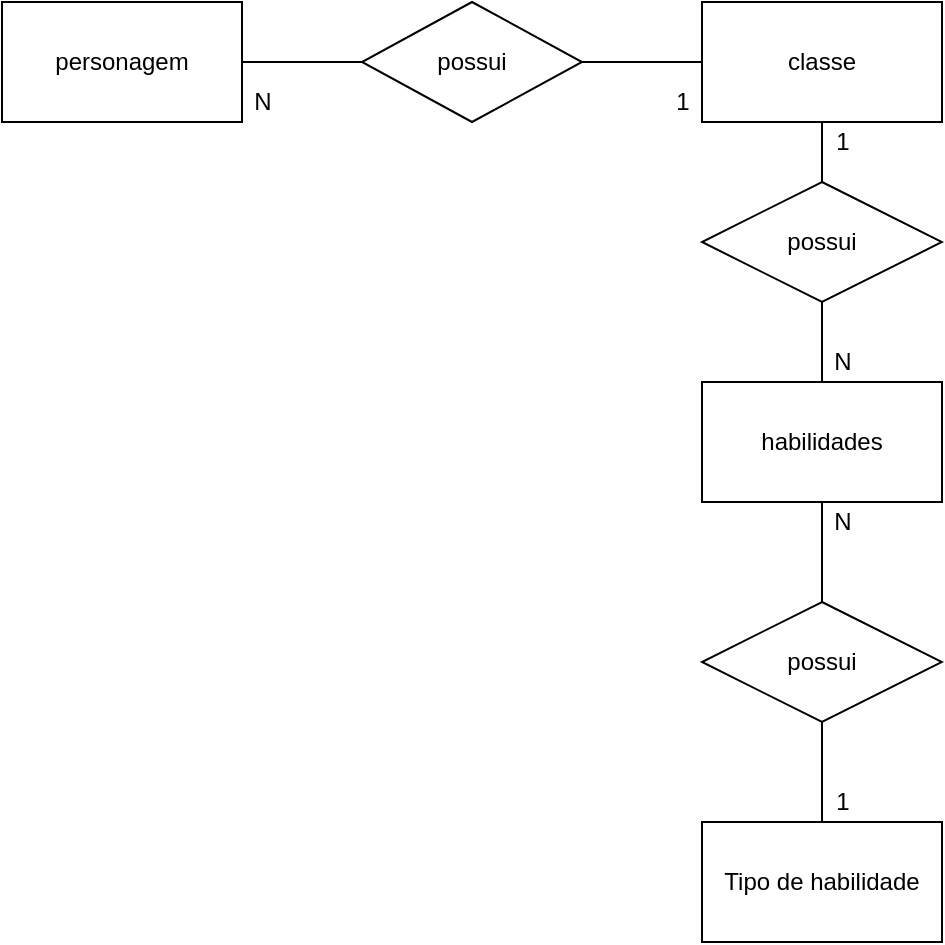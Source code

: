 <mxfile version="14.9.5" type="device"><diagram id="lIHCwiKlMu_ddquGEJ-Y" name="Page-1"><mxGraphModel dx="782" dy="694" grid="1" gridSize="10" guides="1" tooltips="1" connect="1" arrows="1" fold="1" page="1" pageScale="1" pageWidth="827" pageHeight="1169" math="0" shadow="0"><root><mxCell id="0"/><mxCell id="1" parent="0"/><mxCell id="bYRlW0TpQA55FIKIRLRK-1" value="classe" style="rounded=0;whiteSpace=wrap;html=1;" parent="1" vertex="1"><mxGeometry x="400" y="110" width="120" height="60" as="geometry"/></mxCell><mxCell id="bYRlW0TpQA55FIKIRLRK-2" value="personagem" style="rounded=0;whiteSpace=wrap;html=1;" parent="1" vertex="1"><mxGeometry x="50" y="110" width="120" height="60" as="geometry"/></mxCell><mxCell id="bYRlW0TpQA55FIKIRLRK-6" style="edgeStyle=orthogonalEdgeStyle;rounded=0;orthogonalLoop=1;jettySize=auto;html=1;exitX=0;exitY=0.5;exitDx=0;exitDy=0;entryX=1;entryY=0.5;entryDx=0;entryDy=0;endArrow=none;endFill=0;" parent="1" source="bYRlW0TpQA55FIKIRLRK-3" target="bYRlW0TpQA55FIKIRLRK-2" edge="1"><mxGeometry relative="1" as="geometry"><mxPoint x="280" y="140" as="targetPoint"/></mxGeometry></mxCell><mxCell id="bYRlW0TpQA55FIKIRLRK-7" style="edgeStyle=orthogonalEdgeStyle;rounded=0;orthogonalLoop=1;jettySize=auto;html=1;exitX=1;exitY=0.5;exitDx=0;exitDy=0;entryX=0;entryY=0.5;entryDx=0;entryDy=0;endArrow=none;endFill=0;" parent="1" source="bYRlW0TpQA55FIKIRLRK-3" target="bYRlW0TpQA55FIKIRLRK-1" edge="1"><mxGeometry relative="1" as="geometry"/></mxCell><mxCell id="bYRlW0TpQA55FIKIRLRK-3" value="possui&lt;br&gt;" style="rhombus;whiteSpace=wrap;html=1;" parent="1" vertex="1"><mxGeometry x="230" y="110" width="110" height="60" as="geometry"/></mxCell><mxCell id="bYRlW0TpQA55FIKIRLRK-4" value="N" style="text;html=1;align=center;verticalAlign=middle;resizable=0;points=[];autosize=1;strokeColor=none;" parent="1" vertex="1"><mxGeometry x="170" y="150" width="20" height="20" as="geometry"/></mxCell><mxCell id="bYRlW0TpQA55FIKIRLRK-5" value="1" style="text;html=1;align=center;verticalAlign=middle;resizable=0;points=[];autosize=1;strokeColor=none;" parent="1" vertex="1"><mxGeometry x="380" y="150" width="20" height="20" as="geometry"/></mxCell><mxCell id="bYRlW0TpQA55FIKIRLRK-12" style="edgeStyle=orthogonalEdgeStyle;rounded=0;orthogonalLoop=1;jettySize=auto;html=1;exitX=0.5;exitY=0;exitDx=0;exitDy=0;entryX=0.5;entryY=1;entryDx=0;entryDy=0;endArrow=none;endFill=0;" parent="1" source="bYRlW0TpQA55FIKIRLRK-10" target="bYRlW0TpQA55FIKIRLRK-1" edge="1"><mxGeometry relative="1" as="geometry"/></mxCell><mxCell id="bYRlW0TpQA55FIKIRLRK-13" style="edgeStyle=orthogonalEdgeStyle;rounded=0;orthogonalLoop=1;jettySize=auto;html=1;exitX=0.5;exitY=1;exitDx=0;exitDy=0;entryX=0.5;entryY=0;entryDx=0;entryDy=0;endArrow=none;endFill=0;" parent="1" source="bYRlW0TpQA55FIKIRLRK-10" target="bYRlW0TpQA55FIKIRLRK-11" edge="1"><mxGeometry relative="1" as="geometry"/></mxCell><mxCell id="bYRlW0TpQA55FIKIRLRK-10" value="possui" style="rhombus;whiteSpace=wrap;html=1;" parent="1" vertex="1"><mxGeometry x="400" y="200" width="120" height="60" as="geometry"/></mxCell><mxCell id="bYRlW0TpQA55FIKIRLRK-11" value="habilidades" style="rounded=0;whiteSpace=wrap;html=1;" parent="1" vertex="1"><mxGeometry x="400" y="300" width="120" height="60" as="geometry"/></mxCell><mxCell id="bYRlW0TpQA55FIKIRLRK-14" value="1&lt;br&gt;" style="text;html=1;align=center;verticalAlign=middle;resizable=0;points=[];autosize=1;strokeColor=none;" parent="1" vertex="1"><mxGeometry x="460" y="170" width="20" height="20" as="geometry"/></mxCell><mxCell id="bYRlW0TpQA55FIKIRLRK-15" value="N" style="text;html=1;align=center;verticalAlign=middle;resizable=0;points=[];autosize=1;strokeColor=none;" parent="1" vertex="1"><mxGeometry x="460" y="280" width="20" height="20" as="geometry"/></mxCell><mxCell id="bYRlW0TpQA55FIKIRLRK-17" style="edgeStyle=orthogonalEdgeStyle;rounded=0;orthogonalLoop=1;jettySize=auto;html=1;exitX=0.5;exitY=0;exitDx=0;exitDy=0;entryX=0.5;entryY=1;entryDx=0;entryDy=0;endArrow=none;endFill=0;" parent="1" source="bYRlW0TpQA55FIKIRLRK-16" target="bYRlW0TpQA55FIKIRLRK-11" edge="1"><mxGeometry relative="1" as="geometry"/></mxCell><mxCell id="bYRlW0TpQA55FIKIRLRK-20" style="edgeStyle=orthogonalEdgeStyle;rounded=0;orthogonalLoop=1;jettySize=auto;html=1;exitX=0.5;exitY=1;exitDx=0;exitDy=0;entryX=0.5;entryY=0;entryDx=0;entryDy=0;endArrow=none;endFill=0;" parent="1" source="bYRlW0TpQA55FIKIRLRK-16" target="bYRlW0TpQA55FIKIRLRK-19" edge="1"><mxGeometry relative="1" as="geometry"/></mxCell><mxCell id="bYRlW0TpQA55FIKIRLRK-16" value="possui" style="rhombus;whiteSpace=wrap;html=1;" parent="1" vertex="1"><mxGeometry x="400" y="410" width="120" height="60" as="geometry"/></mxCell><mxCell id="bYRlW0TpQA55FIKIRLRK-19" value="Tipo de habilidade" style="rounded=0;whiteSpace=wrap;html=1;" parent="1" vertex="1"><mxGeometry x="400" y="520" width="120" height="60" as="geometry"/></mxCell><mxCell id="bYRlW0TpQA55FIKIRLRK-21" value="1" style="text;html=1;align=center;verticalAlign=middle;resizable=0;points=[];autosize=1;strokeColor=none;" parent="1" vertex="1"><mxGeometry x="460" y="500" width="20" height="20" as="geometry"/></mxCell><mxCell id="uOZAWQvQ_7WK2bmUAV4N-1" value="N" style="text;html=1;align=center;verticalAlign=middle;resizable=0;points=[];autosize=1;strokeColor=none;" vertex="1" parent="1"><mxGeometry x="460" y="360" width="20" height="20" as="geometry"/></mxCell></root></mxGraphModel></diagram></mxfile>